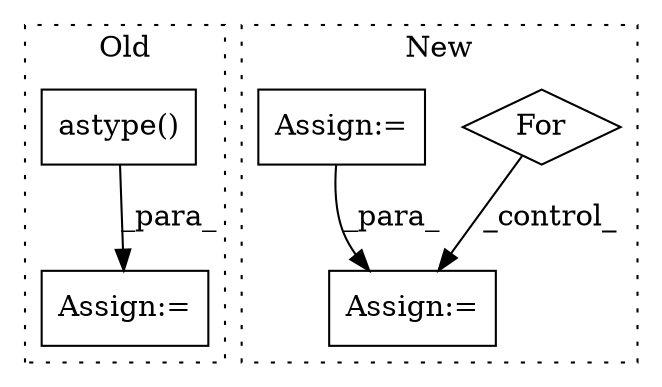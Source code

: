 digraph G {
subgraph cluster0 {
1 [label="astype()" a="75" s="3324,3359" l="32,1" shape="box"];
4 [label="Assign:=" a="68" s="3308" l="3" shape="box"];
label = "Old";
style="dotted";
}
subgraph cluster1 {
2 [label="For" a="107" s="2679,2716" l="4,14" shape="diamond"];
3 [label="Assign:=" a="68" s="3207" l="3" shape="box"];
5 [label="Assign:=" a="68" s="2645" l="3" shape="box"];
label = "New";
style="dotted";
}
1 -> 4 [label="_para_"];
2 -> 3 [label="_control_"];
5 -> 3 [label="_para_"];
}